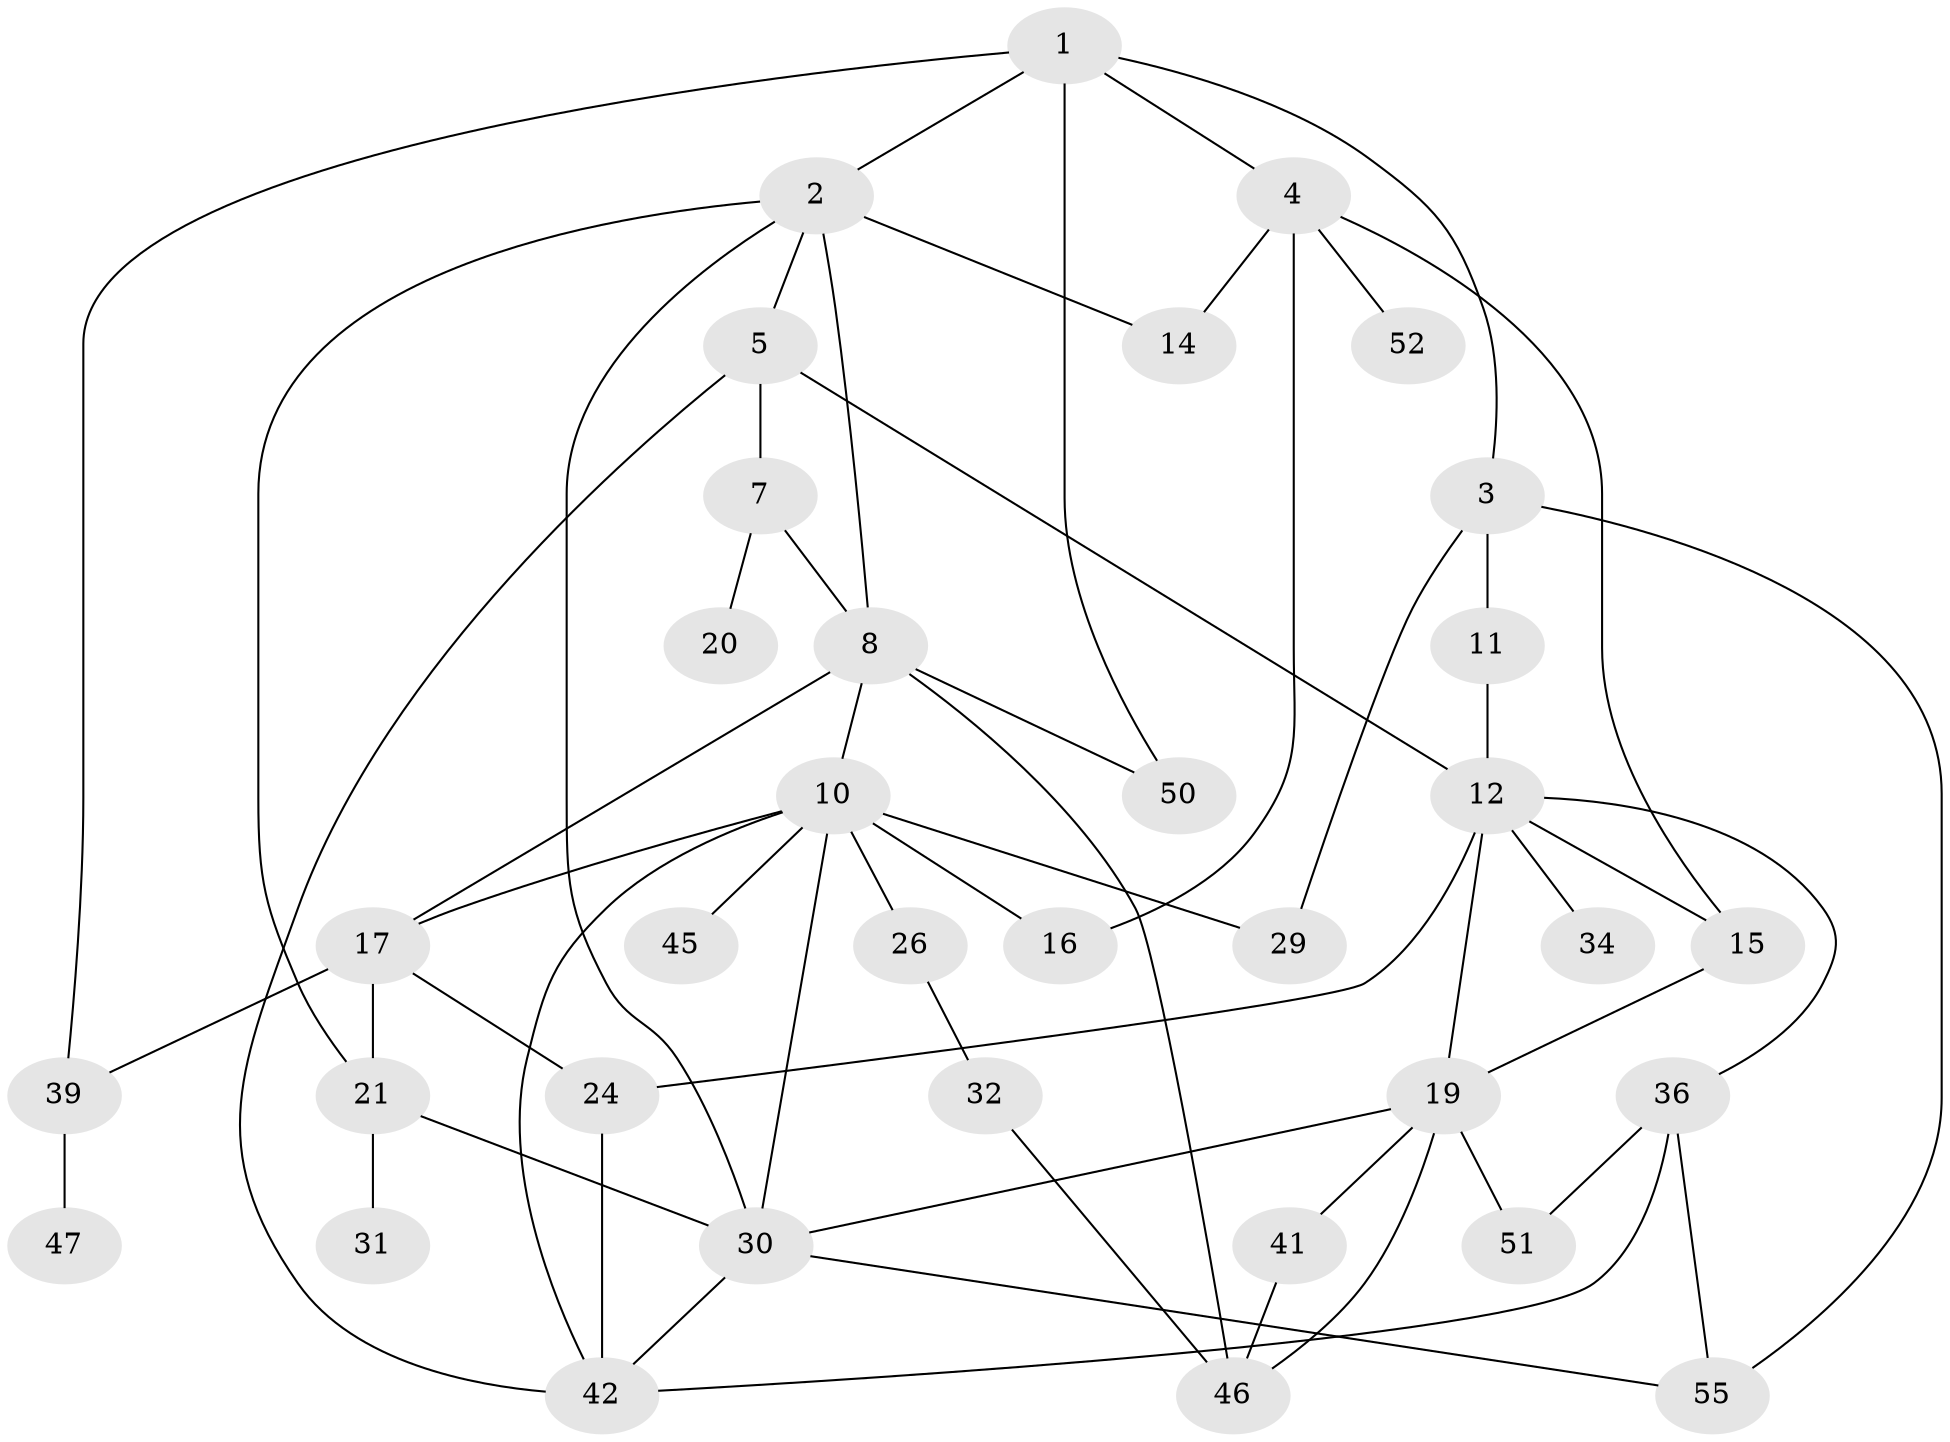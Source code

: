 // original degree distribution, {5: 0.10526315789473684, 4: 0.14035087719298245, 6: 0.05263157894736842, 1: 0.22807017543859648, 3: 0.2631578947368421, 2: 0.21052631578947367}
// Generated by graph-tools (version 1.1) at 2025/41/03/06/25 10:41:29]
// undirected, 35 vertices, 59 edges
graph export_dot {
graph [start="1"]
  node [color=gray90,style=filled];
  1 [super="+23"];
  2 [super="+33"];
  3 [super="+28"];
  4 [super="+13"];
  5 [super="+6"];
  7 [super="+54"];
  8 [super="+9"];
  10 [super="+25"];
  11;
  12 [super="+18"];
  14 [super="+22"];
  15;
  16;
  17 [super="+38"];
  19 [super="+35"];
  20;
  21 [super="+27"];
  24 [super="+43"];
  26 [super="+37"];
  29 [super="+48"];
  30 [super="+44"];
  31 [super="+40"];
  32;
  34;
  36 [super="+49"];
  39;
  41 [super="+57"];
  42;
  45;
  46 [super="+53"];
  47 [super="+56"];
  50;
  51;
  52;
  55;
  1 -- 2;
  1 -- 3;
  1 -- 4;
  1 -- 50;
  1 -- 39;
  2 -- 5;
  2 -- 8;
  2 -- 14;
  2 -- 30;
  2 -- 21;
  3 -- 11;
  3 -- 29;
  3 -- 55;
  4 -- 14;
  4 -- 15;
  4 -- 16;
  4 -- 52;
  5 -- 7;
  5 -- 42;
  5 -- 12;
  7 -- 20;
  7 -- 8;
  8 -- 50;
  8 -- 10;
  8 -- 17;
  8 -- 46;
  10 -- 17;
  10 -- 29;
  10 -- 16;
  10 -- 42;
  10 -- 26;
  10 -- 45;
  10 -- 30;
  11 -- 12;
  12 -- 34;
  12 -- 36;
  12 -- 15;
  12 -- 24;
  12 -- 19;
  15 -- 19;
  17 -- 21;
  17 -- 24;
  17 -- 39;
  19 -- 51;
  19 -- 30;
  19 -- 41;
  19 -- 46;
  21 -- 31;
  21 -- 30;
  24 -- 42;
  26 -- 32;
  30 -- 55;
  30 -- 42;
  32 -- 46;
  36 -- 51;
  36 -- 42;
  36 -- 55;
  39 -- 47;
  41 -- 46;
}
